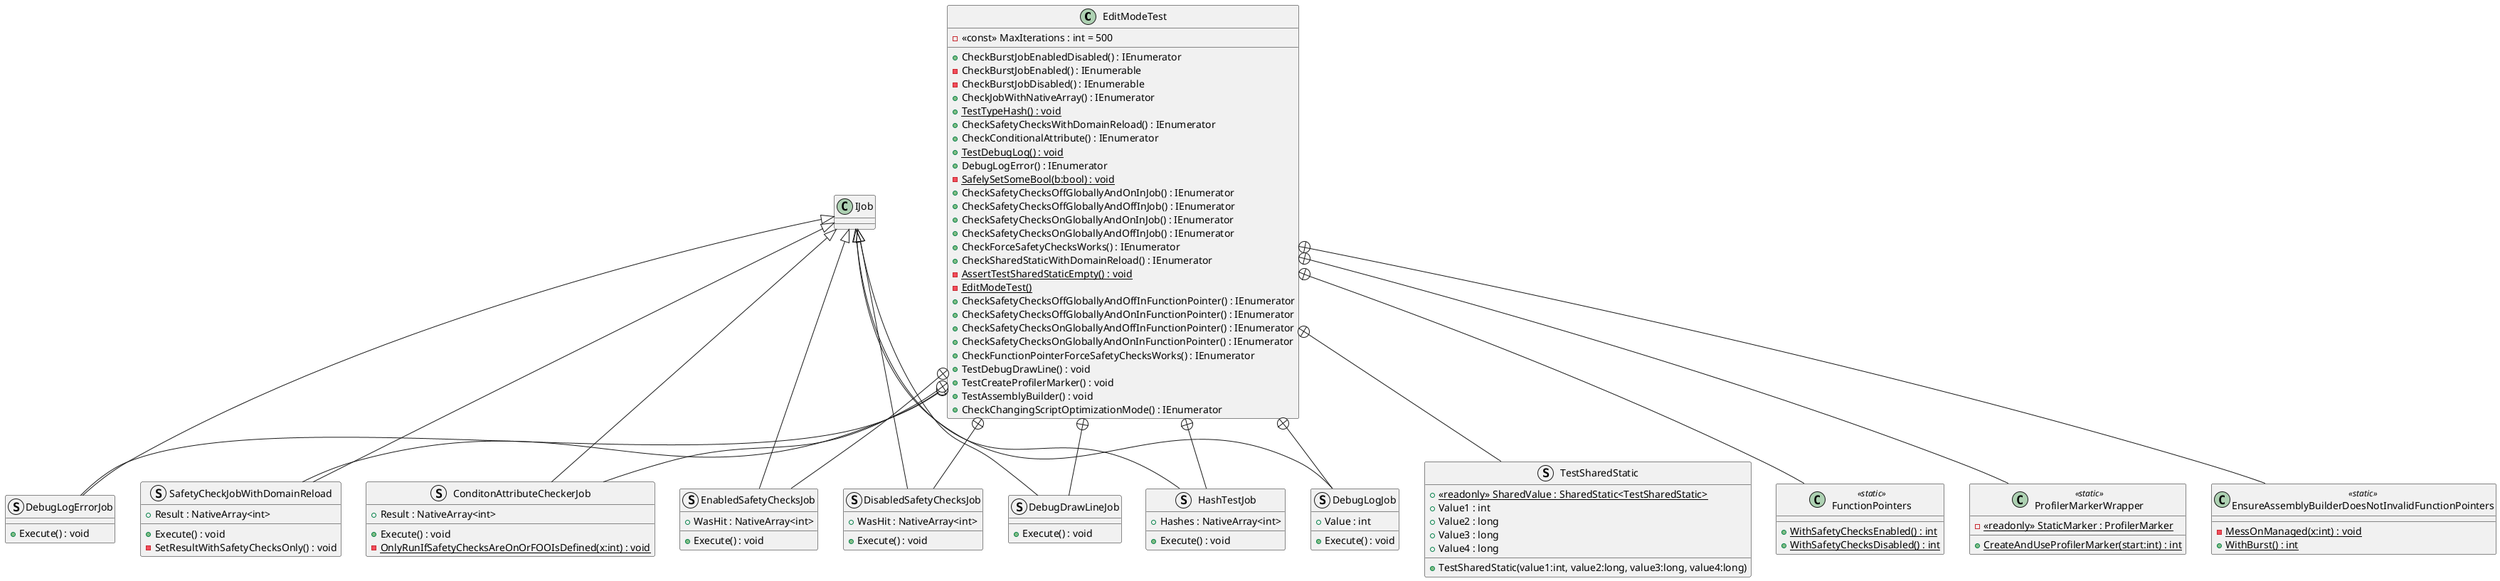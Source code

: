 @startuml
class EditModeTest {
    - <<const>> MaxIterations : int = 500
    + CheckBurstJobEnabledDisabled() : IEnumerator
    - CheckBurstJobEnabled() : IEnumerable
    - CheckBurstJobDisabled() : IEnumerable
    + CheckJobWithNativeArray() : IEnumerator
    + {static} TestTypeHash() : void
    + CheckSafetyChecksWithDomainReload() : IEnumerator
    + CheckConditionalAttribute() : IEnumerator
    + {static} TestDebugLog() : void
    + DebugLogError() : IEnumerator
    - {static} SafelySetSomeBool(b:bool) : void
    + CheckSafetyChecksOffGloballyAndOnInJob() : IEnumerator
    + CheckSafetyChecksOffGloballyAndOffInJob() : IEnumerator
    + CheckSafetyChecksOnGloballyAndOnInJob() : IEnumerator
    + CheckSafetyChecksOnGloballyAndOffInJob() : IEnumerator
    + CheckForceSafetyChecksWorks() : IEnumerator
    + CheckSharedStaticWithDomainReload() : IEnumerator
    - {static} AssertTestSharedStaticEmpty() : void
    {static} - EditModeTest()
    + CheckSafetyChecksOffGloballyAndOffInFunctionPointer() : IEnumerator
    + CheckSafetyChecksOffGloballyAndOnInFunctionPointer() : IEnumerator
    + CheckSafetyChecksOnGloballyAndOffInFunctionPointer() : IEnumerator
    + CheckSafetyChecksOnGloballyAndOnInFunctionPointer() : IEnumerator
    + CheckFunctionPointerForceSafetyChecksWorks() : IEnumerator
    + TestDebugDrawLine() : void
    + TestCreateProfilerMarker() : void
    + TestAssemblyBuilder() : void
    + CheckChangingScriptOptimizationMode() : IEnumerator
}
struct HashTestJob {
    + Hashes : NativeArray<int>
    + Execute() : void
}
struct DebugLogJob {
    + Value : int
    + Execute() : void
}
struct DebugLogErrorJob {
    + Execute() : void
}
struct SafetyCheckJobWithDomainReload {
    + Result : NativeArray<int>
    + Execute() : void
    - SetResultWithSafetyChecksOnly() : void
}
struct ConditonAttributeCheckerJob {
    + Result : NativeArray<int>
    + Execute() : void
    {static} - OnlyRunIfSafetyChecksAreOnOrFOOIsDefined(x:int) : void
}
struct EnabledSafetyChecksJob {
    + WasHit : NativeArray<int>
    + Execute() : void
}
struct DisabledSafetyChecksJob {
    + WasHit : NativeArray<int>
    + Execute() : void
}
struct TestSharedStatic {
    + {static} <<readonly>> SharedValue : SharedStatic<TestSharedStatic>
    + TestSharedStatic(value1:int, value2:long, value3:long, value4:long)
    + Value1 : int
    + Value2 : long
    + Value3 : long
    + Value4 : long
}
class FunctionPointers <<static>> {
    + {static} WithSafetyChecksEnabled() : int
    + {static} WithSafetyChecksDisabled() : int
}
struct DebugDrawLineJob {
    + Execute() : void
}
class ProfilerMarkerWrapper <<static>> {
    - {static} <<readonly>> StaticMarker : ProfilerMarker
    + {static} CreateAndUseProfilerMarker(start:int) : int
}
class EnsureAssemblyBuilderDoesNotInvalidFunctionPointers <<static>> {
    - {static} MessOnManaged(x:int) : void
    + {static} WithBurst() : int
}
EditModeTest +-- HashTestJob
IJob <|-- HashTestJob
EditModeTest +-- DebugLogJob
IJob <|-- DebugLogJob
EditModeTest +-- DebugLogErrorJob
IJob <|-- DebugLogErrorJob
EditModeTest +-- SafetyCheckJobWithDomainReload
IJob <|-- SafetyCheckJobWithDomainReload
EditModeTest +-- ConditonAttributeCheckerJob
IJob <|-- ConditonAttributeCheckerJob
EditModeTest +-- EnabledSafetyChecksJob
IJob <|-- EnabledSafetyChecksJob
EditModeTest +-- DisabledSafetyChecksJob
IJob <|-- DisabledSafetyChecksJob
EditModeTest +-- TestSharedStatic
EditModeTest +-- FunctionPointers
EditModeTest +-- DebugDrawLineJob
IJob <|-- DebugDrawLineJob
EditModeTest +-- ProfilerMarkerWrapper
EditModeTest +-- EnsureAssemblyBuilderDoesNotInvalidFunctionPointers
@enduml
